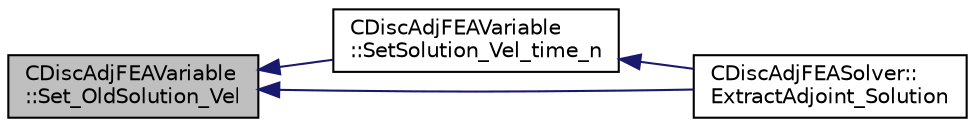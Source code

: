 digraph "CDiscAdjFEAVariable::Set_OldSolution_Vel"
{
  edge [fontname="Helvetica",fontsize="10",labelfontname="Helvetica",labelfontsize="10"];
  node [fontname="Helvetica",fontsize="10",shape=record];
  rankdir="LR";
  Node73 [label="CDiscAdjFEAVariable\l::Set_OldSolution_Vel",height=0.2,width=0.4,color="black", fillcolor="grey75", style="filled", fontcolor="black"];
  Node73 -> Node74 [dir="back",color="midnightblue",fontsize="10",style="solid",fontname="Helvetica"];
  Node74 [label="CDiscAdjFEAVariable\l::SetSolution_Vel_time_n",height=0.2,width=0.4,color="black", fillcolor="white", style="filled",URL="$class_c_disc_adj_f_e_a_variable.html#a4ae6b95165ca276da8a851edc9a7b4b2",tooltip="Set the value of the adjoint velocity (Structural Analysis) at time n. "];
  Node74 -> Node75 [dir="back",color="midnightblue",fontsize="10",style="solid",fontname="Helvetica"];
  Node75 [label="CDiscAdjFEASolver::\lExtractAdjoint_Solution",height=0.2,width=0.4,color="black", fillcolor="white", style="filled",URL="$class_c_disc_adj_f_e_a_solver.html#a976facb0e6a13e97f663c74a863b350d",tooltip="Sets the adjoint values of the input variables of the flow (+turb.) iteration after tape has been eva..."];
  Node73 -> Node75 [dir="back",color="midnightblue",fontsize="10",style="solid",fontname="Helvetica"];
}
